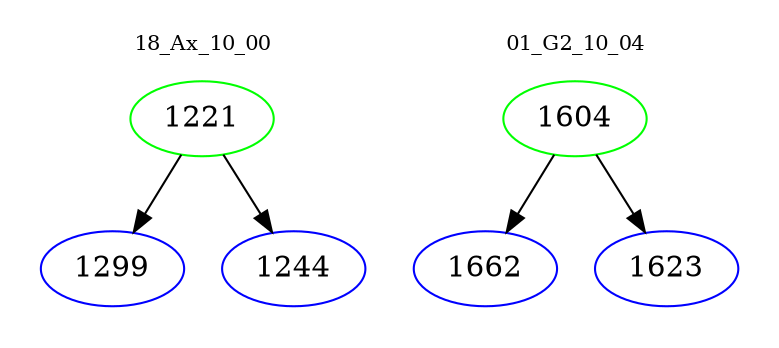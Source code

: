 digraph{
subgraph cluster_0 {
color = white
label = "18_Ax_10_00";
fontsize=10;
T0_1221 [label="1221", color="green"]
T0_1221 -> T0_1299 [color="black"]
T0_1299 [label="1299", color="blue"]
T0_1221 -> T0_1244 [color="black"]
T0_1244 [label="1244", color="blue"]
}
subgraph cluster_1 {
color = white
label = "01_G2_10_04";
fontsize=10;
T1_1604 [label="1604", color="green"]
T1_1604 -> T1_1662 [color="black"]
T1_1662 [label="1662", color="blue"]
T1_1604 -> T1_1623 [color="black"]
T1_1623 [label="1623", color="blue"]
}
}
